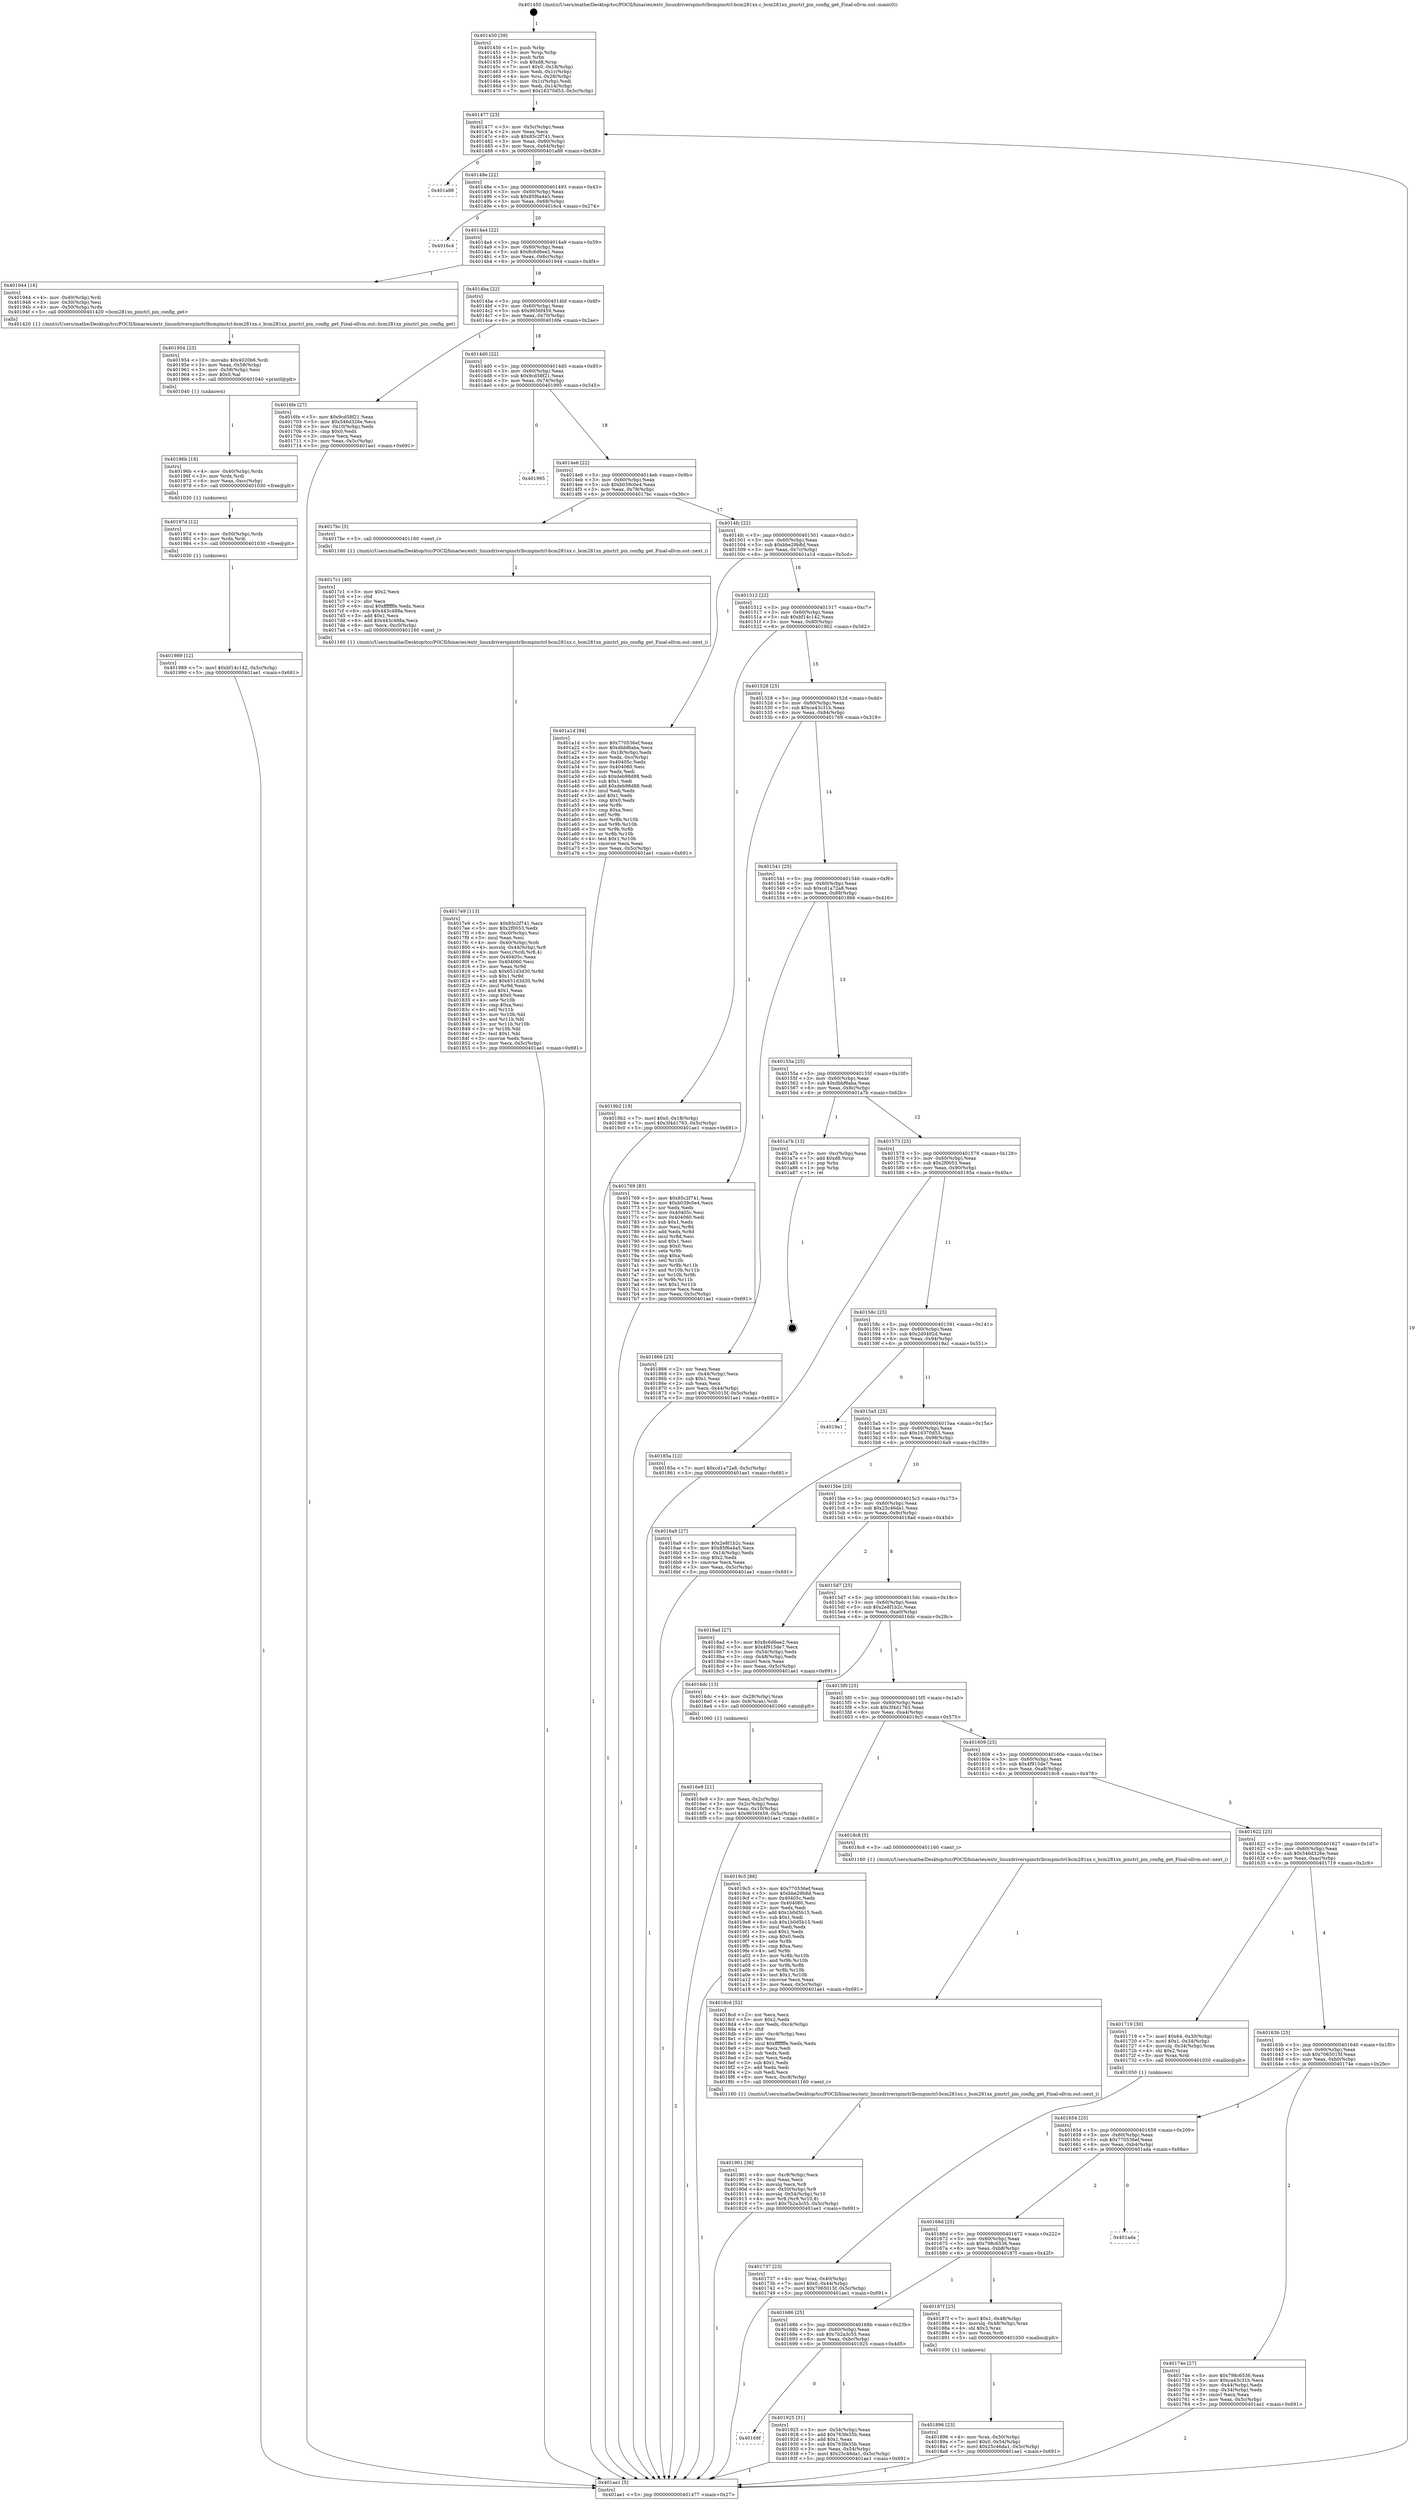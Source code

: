 digraph "0x401450" {
  label = "0x401450 (/mnt/c/Users/mathe/Desktop/tcc/POCII/binaries/extr_linuxdriverspinctrlbcmpinctrl-bcm281xx.c_bcm281xx_pinctrl_pin_config_get_Final-ollvm.out::main(0))"
  labelloc = "t"
  node[shape=record]

  Entry [label="",width=0.3,height=0.3,shape=circle,fillcolor=black,style=filled]
  "0x401477" [label="{
     0x401477 [23]\l
     | [instrs]\l
     &nbsp;&nbsp;0x401477 \<+3\>: mov -0x5c(%rbp),%eax\l
     &nbsp;&nbsp;0x40147a \<+2\>: mov %eax,%ecx\l
     &nbsp;&nbsp;0x40147c \<+6\>: sub $0x85c2f741,%ecx\l
     &nbsp;&nbsp;0x401482 \<+3\>: mov %eax,-0x60(%rbp)\l
     &nbsp;&nbsp;0x401485 \<+3\>: mov %ecx,-0x64(%rbp)\l
     &nbsp;&nbsp;0x401488 \<+6\>: je 0000000000401a88 \<main+0x638\>\l
  }"]
  "0x401a88" [label="{
     0x401a88\l
  }", style=dashed]
  "0x40148e" [label="{
     0x40148e [22]\l
     | [instrs]\l
     &nbsp;&nbsp;0x40148e \<+5\>: jmp 0000000000401493 \<main+0x43\>\l
     &nbsp;&nbsp;0x401493 \<+3\>: mov -0x60(%rbp),%eax\l
     &nbsp;&nbsp;0x401496 \<+5\>: sub $0x85f6a4a5,%eax\l
     &nbsp;&nbsp;0x40149b \<+3\>: mov %eax,-0x68(%rbp)\l
     &nbsp;&nbsp;0x40149e \<+6\>: je 00000000004016c4 \<main+0x274\>\l
  }"]
  Exit [label="",width=0.3,height=0.3,shape=circle,fillcolor=black,style=filled,peripheries=2]
  "0x4016c4" [label="{
     0x4016c4\l
  }", style=dashed]
  "0x4014a4" [label="{
     0x4014a4 [22]\l
     | [instrs]\l
     &nbsp;&nbsp;0x4014a4 \<+5\>: jmp 00000000004014a9 \<main+0x59\>\l
     &nbsp;&nbsp;0x4014a9 \<+3\>: mov -0x60(%rbp),%eax\l
     &nbsp;&nbsp;0x4014ac \<+5\>: sub $0x8c6d6ee2,%eax\l
     &nbsp;&nbsp;0x4014b1 \<+3\>: mov %eax,-0x6c(%rbp)\l
     &nbsp;&nbsp;0x4014b4 \<+6\>: je 0000000000401944 \<main+0x4f4\>\l
  }"]
  "0x401989" [label="{
     0x401989 [12]\l
     | [instrs]\l
     &nbsp;&nbsp;0x401989 \<+7\>: movl $0xbf14c142,-0x5c(%rbp)\l
     &nbsp;&nbsp;0x401990 \<+5\>: jmp 0000000000401ae1 \<main+0x691\>\l
  }"]
  "0x401944" [label="{
     0x401944 [16]\l
     | [instrs]\l
     &nbsp;&nbsp;0x401944 \<+4\>: mov -0x40(%rbp),%rdi\l
     &nbsp;&nbsp;0x401948 \<+3\>: mov -0x30(%rbp),%esi\l
     &nbsp;&nbsp;0x40194b \<+4\>: mov -0x50(%rbp),%rdx\l
     &nbsp;&nbsp;0x40194f \<+5\>: call 0000000000401420 \<bcm281xx_pinctrl_pin_config_get\>\l
     | [calls]\l
     &nbsp;&nbsp;0x401420 \{1\} (/mnt/c/Users/mathe/Desktop/tcc/POCII/binaries/extr_linuxdriverspinctrlbcmpinctrl-bcm281xx.c_bcm281xx_pinctrl_pin_config_get_Final-ollvm.out::bcm281xx_pinctrl_pin_config_get)\l
  }"]
  "0x4014ba" [label="{
     0x4014ba [22]\l
     | [instrs]\l
     &nbsp;&nbsp;0x4014ba \<+5\>: jmp 00000000004014bf \<main+0x6f\>\l
     &nbsp;&nbsp;0x4014bf \<+3\>: mov -0x60(%rbp),%eax\l
     &nbsp;&nbsp;0x4014c2 \<+5\>: sub $0x9656f459,%eax\l
     &nbsp;&nbsp;0x4014c7 \<+3\>: mov %eax,-0x70(%rbp)\l
     &nbsp;&nbsp;0x4014ca \<+6\>: je 00000000004016fe \<main+0x2ae\>\l
  }"]
  "0x40197d" [label="{
     0x40197d [12]\l
     | [instrs]\l
     &nbsp;&nbsp;0x40197d \<+4\>: mov -0x50(%rbp),%rdx\l
     &nbsp;&nbsp;0x401981 \<+3\>: mov %rdx,%rdi\l
     &nbsp;&nbsp;0x401984 \<+5\>: call 0000000000401030 \<free@plt\>\l
     | [calls]\l
     &nbsp;&nbsp;0x401030 \{1\} (unknown)\l
  }"]
  "0x4016fe" [label="{
     0x4016fe [27]\l
     | [instrs]\l
     &nbsp;&nbsp;0x4016fe \<+5\>: mov $0x9cd58f21,%eax\l
     &nbsp;&nbsp;0x401703 \<+5\>: mov $0x546d326e,%ecx\l
     &nbsp;&nbsp;0x401708 \<+3\>: mov -0x10(%rbp),%edx\l
     &nbsp;&nbsp;0x40170b \<+3\>: cmp $0x0,%edx\l
     &nbsp;&nbsp;0x40170e \<+3\>: cmove %ecx,%eax\l
     &nbsp;&nbsp;0x401711 \<+3\>: mov %eax,-0x5c(%rbp)\l
     &nbsp;&nbsp;0x401714 \<+5\>: jmp 0000000000401ae1 \<main+0x691\>\l
  }"]
  "0x4014d0" [label="{
     0x4014d0 [22]\l
     | [instrs]\l
     &nbsp;&nbsp;0x4014d0 \<+5\>: jmp 00000000004014d5 \<main+0x85\>\l
     &nbsp;&nbsp;0x4014d5 \<+3\>: mov -0x60(%rbp),%eax\l
     &nbsp;&nbsp;0x4014d8 \<+5\>: sub $0x9cd58f21,%eax\l
     &nbsp;&nbsp;0x4014dd \<+3\>: mov %eax,-0x74(%rbp)\l
     &nbsp;&nbsp;0x4014e0 \<+6\>: je 0000000000401995 \<main+0x545\>\l
  }"]
  "0x40196b" [label="{
     0x40196b [18]\l
     | [instrs]\l
     &nbsp;&nbsp;0x40196b \<+4\>: mov -0x40(%rbp),%rdx\l
     &nbsp;&nbsp;0x40196f \<+3\>: mov %rdx,%rdi\l
     &nbsp;&nbsp;0x401972 \<+6\>: mov %eax,-0xcc(%rbp)\l
     &nbsp;&nbsp;0x401978 \<+5\>: call 0000000000401030 \<free@plt\>\l
     | [calls]\l
     &nbsp;&nbsp;0x401030 \{1\} (unknown)\l
  }"]
  "0x401995" [label="{
     0x401995\l
  }", style=dashed]
  "0x4014e6" [label="{
     0x4014e6 [22]\l
     | [instrs]\l
     &nbsp;&nbsp;0x4014e6 \<+5\>: jmp 00000000004014eb \<main+0x9b\>\l
     &nbsp;&nbsp;0x4014eb \<+3\>: mov -0x60(%rbp),%eax\l
     &nbsp;&nbsp;0x4014ee \<+5\>: sub $0xb039c0e4,%eax\l
     &nbsp;&nbsp;0x4014f3 \<+3\>: mov %eax,-0x78(%rbp)\l
     &nbsp;&nbsp;0x4014f6 \<+6\>: je 00000000004017bc \<main+0x36c\>\l
  }"]
  "0x401954" [label="{
     0x401954 [23]\l
     | [instrs]\l
     &nbsp;&nbsp;0x401954 \<+10\>: movabs $0x4020b6,%rdi\l
     &nbsp;&nbsp;0x40195e \<+3\>: mov %eax,-0x58(%rbp)\l
     &nbsp;&nbsp;0x401961 \<+3\>: mov -0x58(%rbp),%esi\l
     &nbsp;&nbsp;0x401964 \<+2\>: mov $0x0,%al\l
     &nbsp;&nbsp;0x401966 \<+5\>: call 0000000000401040 \<printf@plt\>\l
     | [calls]\l
     &nbsp;&nbsp;0x401040 \{1\} (unknown)\l
  }"]
  "0x4017bc" [label="{
     0x4017bc [5]\l
     | [instrs]\l
     &nbsp;&nbsp;0x4017bc \<+5\>: call 0000000000401160 \<next_i\>\l
     | [calls]\l
     &nbsp;&nbsp;0x401160 \{1\} (/mnt/c/Users/mathe/Desktop/tcc/POCII/binaries/extr_linuxdriverspinctrlbcmpinctrl-bcm281xx.c_bcm281xx_pinctrl_pin_config_get_Final-ollvm.out::next_i)\l
  }"]
  "0x4014fc" [label="{
     0x4014fc [22]\l
     | [instrs]\l
     &nbsp;&nbsp;0x4014fc \<+5\>: jmp 0000000000401501 \<main+0xb1\>\l
     &nbsp;&nbsp;0x401501 \<+3\>: mov -0x60(%rbp),%eax\l
     &nbsp;&nbsp;0x401504 \<+5\>: sub $0xbbe29b8d,%eax\l
     &nbsp;&nbsp;0x401509 \<+3\>: mov %eax,-0x7c(%rbp)\l
     &nbsp;&nbsp;0x40150c \<+6\>: je 0000000000401a1d \<main+0x5cd\>\l
  }"]
  "0x40169f" [label="{
     0x40169f\l
  }", style=dashed]
  "0x401a1d" [label="{
     0x401a1d [94]\l
     | [instrs]\l
     &nbsp;&nbsp;0x401a1d \<+5\>: mov $0x770536ef,%eax\l
     &nbsp;&nbsp;0x401a22 \<+5\>: mov $0xdbbf6aba,%ecx\l
     &nbsp;&nbsp;0x401a27 \<+3\>: mov -0x18(%rbp),%edx\l
     &nbsp;&nbsp;0x401a2a \<+3\>: mov %edx,-0xc(%rbp)\l
     &nbsp;&nbsp;0x401a2d \<+7\>: mov 0x40405c,%edx\l
     &nbsp;&nbsp;0x401a34 \<+7\>: mov 0x404060,%esi\l
     &nbsp;&nbsp;0x401a3b \<+2\>: mov %edx,%edi\l
     &nbsp;&nbsp;0x401a3d \<+6\>: sub $0xdeb98d88,%edi\l
     &nbsp;&nbsp;0x401a43 \<+3\>: sub $0x1,%edi\l
     &nbsp;&nbsp;0x401a46 \<+6\>: add $0xdeb98d88,%edi\l
     &nbsp;&nbsp;0x401a4c \<+3\>: imul %edi,%edx\l
     &nbsp;&nbsp;0x401a4f \<+3\>: and $0x1,%edx\l
     &nbsp;&nbsp;0x401a52 \<+3\>: cmp $0x0,%edx\l
     &nbsp;&nbsp;0x401a55 \<+4\>: sete %r8b\l
     &nbsp;&nbsp;0x401a59 \<+3\>: cmp $0xa,%esi\l
     &nbsp;&nbsp;0x401a5c \<+4\>: setl %r9b\l
     &nbsp;&nbsp;0x401a60 \<+3\>: mov %r8b,%r10b\l
     &nbsp;&nbsp;0x401a63 \<+3\>: and %r9b,%r10b\l
     &nbsp;&nbsp;0x401a66 \<+3\>: xor %r9b,%r8b\l
     &nbsp;&nbsp;0x401a69 \<+3\>: or %r8b,%r10b\l
     &nbsp;&nbsp;0x401a6c \<+4\>: test $0x1,%r10b\l
     &nbsp;&nbsp;0x401a70 \<+3\>: cmovne %ecx,%eax\l
     &nbsp;&nbsp;0x401a73 \<+3\>: mov %eax,-0x5c(%rbp)\l
     &nbsp;&nbsp;0x401a76 \<+5\>: jmp 0000000000401ae1 \<main+0x691\>\l
  }"]
  "0x401512" [label="{
     0x401512 [22]\l
     | [instrs]\l
     &nbsp;&nbsp;0x401512 \<+5\>: jmp 0000000000401517 \<main+0xc7\>\l
     &nbsp;&nbsp;0x401517 \<+3\>: mov -0x60(%rbp),%eax\l
     &nbsp;&nbsp;0x40151a \<+5\>: sub $0xbf14c142,%eax\l
     &nbsp;&nbsp;0x40151f \<+3\>: mov %eax,-0x80(%rbp)\l
     &nbsp;&nbsp;0x401522 \<+6\>: je 00000000004019b2 \<main+0x562\>\l
  }"]
  "0x401925" [label="{
     0x401925 [31]\l
     | [instrs]\l
     &nbsp;&nbsp;0x401925 \<+3\>: mov -0x54(%rbp),%eax\l
     &nbsp;&nbsp;0x401928 \<+5\>: add $0x763fe35b,%eax\l
     &nbsp;&nbsp;0x40192d \<+3\>: add $0x1,%eax\l
     &nbsp;&nbsp;0x401930 \<+5\>: sub $0x763fe35b,%eax\l
     &nbsp;&nbsp;0x401935 \<+3\>: mov %eax,-0x54(%rbp)\l
     &nbsp;&nbsp;0x401938 \<+7\>: movl $0x25c46da1,-0x5c(%rbp)\l
     &nbsp;&nbsp;0x40193f \<+5\>: jmp 0000000000401ae1 \<main+0x691\>\l
  }"]
  "0x4019b2" [label="{
     0x4019b2 [19]\l
     | [instrs]\l
     &nbsp;&nbsp;0x4019b2 \<+7\>: movl $0x0,-0x18(%rbp)\l
     &nbsp;&nbsp;0x4019b9 \<+7\>: movl $0x3f4d1763,-0x5c(%rbp)\l
     &nbsp;&nbsp;0x4019c0 \<+5\>: jmp 0000000000401ae1 \<main+0x691\>\l
  }"]
  "0x401528" [label="{
     0x401528 [25]\l
     | [instrs]\l
     &nbsp;&nbsp;0x401528 \<+5\>: jmp 000000000040152d \<main+0xdd\>\l
     &nbsp;&nbsp;0x40152d \<+3\>: mov -0x60(%rbp),%eax\l
     &nbsp;&nbsp;0x401530 \<+5\>: sub $0xca43c31b,%eax\l
     &nbsp;&nbsp;0x401535 \<+6\>: mov %eax,-0x84(%rbp)\l
     &nbsp;&nbsp;0x40153b \<+6\>: je 0000000000401769 \<main+0x319\>\l
  }"]
  "0x401901" [label="{
     0x401901 [36]\l
     | [instrs]\l
     &nbsp;&nbsp;0x401901 \<+6\>: mov -0xc8(%rbp),%ecx\l
     &nbsp;&nbsp;0x401907 \<+3\>: imul %eax,%ecx\l
     &nbsp;&nbsp;0x40190a \<+3\>: movslq %ecx,%r8\l
     &nbsp;&nbsp;0x40190d \<+4\>: mov -0x50(%rbp),%r9\l
     &nbsp;&nbsp;0x401911 \<+4\>: movslq -0x54(%rbp),%r10\l
     &nbsp;&nbsp;0x401915 \<+4\>: mov %r8,(%r9,%r10,8)\l
     &nbsp;&nbsp;0x401919 \<+7\>: movl $0x7b2a3c55,-0x5c(%rbp)\l
     &nbsp;&nbsp;0x401920 \<+5\>: jmp 0000000000401ae1 \<main+0x691\>\l
  }"]
  "0x401769" [label="{
     0x401769 [83]\l
     | [instrs]\l
     &nbsp;&nbsp;0x401769 \<+5\>: mov $0x85c2f741,%eax\l
     &nbsp;&nbsp;0x40176e \<+5\>: mov $0xb039c0e4,%ecx\l
     &nbsp;&nbsp;0x401773 \<+2\>: xor %edx,%edx\l
     &nbsp;&nbsp;0x401775 \<+7\>: mov 0x40405c,%esi\l
     &nbsp;&nbsp;0x40177c \<+7\>: mov 0x404060,%edi\l
     &nbsp;&nbsp;0x401783 \<+3\>: sub $0x1,%edx\l
     &nbsp;&nbsp;0x401786 \<+3\>: mov %esi,%r8d\l
     &nbsp;&nbsp;0x401789 \<+3\>: add %edx,%r8d\l
     &nbsp;&nbsp;0x40178c \<+4\>: imul %r8d,%esi\l
     &nbsp;&nbsp;0x401790 \<+3\>: and $0x1,%esi\l
     &nbsp;&nbsp;0x401793 \<+3\>: cmp $0x0,%esi\l
     &nbsp;&nbsp;0x401796 \<+4\>: sete %r9b\l
     &nbsp;&nbsp;0x40179a \<+3\>: cmp $0xa,%edi\l
     &nbsp;&nbsp;0x40179d \<+4\>: setl %r10b\l
     &nbsp;&nbsp;0x4017a1 \<+3\>: mov %r9b,%r11b\l
     &nbsp;&nbsp;0x4017a4 \<+3\>: and %r10b,%r11b\l
     &nbsp;&nbsp;0x4017a7 \<+3\>: xor %r10b,%r9b\l
     &nbsp;&nbsp;0x4017aa \<+3\>: or %r9b,%r11b\l
     &nbsp;&nbsp;0x4017ad \<+4\>: test $0x1,%r11b\l
     &nbsp;&nbsp;0x4017b1 \<+3\>: cmovne %ecx,%eax\l
     &nbsp;&nbsp;0x4017b4 \<+3\>: mov %eax,-0x5c(%rbp)\l
     &nbsp;&nbsp;0x4017b7 \<+5\>: jmp 0000000000401ae1 \<main+0x691\>\l
  }"]
  "0x401541" [label="{
     0x401541 [25]\l
     | [instrs]\l
     &nbsp;&nbsp;0x401541 \<+5\>: jmp 0000000000401546 \<main+0xf6\>\l
     &nbsp;&nbsp;0x401546 \<+3\>: mov -0x60(%rbp),%eax\l
     &nbsp;&nbsp;0x401549 \<+5\>: sub $0xcd1a72a8,%eax\l
     &nbsp;&nbsp;0x40154e \<+6\>: mov %eax,-0x88(%rbp)\l
     &nbsp;&nbsp;0x401554 \<+6\>: je 0000000000401866 \<main+0x416\>\l
  }"]
  "0x4018cd" [label="{
     0x4018cd [52]\l
     | [instrs]\l
     &nbsp;&nbsp;0x4018cd \<+2\>: xor %ecx,%ecx\l
     &nbsp;&nbsp;0x4018cf \<+5\>: mov $0x2,%edx\l
     &nbsp;&nbsp;0x4018d4 \<+6\>: mov %edx,-0xc4(%rbp)\l
     &nbsp;&nbsp;0x4018da \<+1\>: cltd\l
     &nbsp;&nbsp;0x4018db \<+6\>: mov -0xc4(%rbp),%esi\l
     &nbsp;&nbsp;0x4018e1 \<+2\>: idiv %esi\l
     &nbsp;&nbsp;0x4018e3 \<+6\>: imul $0xfffffffe,%edx,%edx\l
     &nbsp;&nbsp;0x4018e9 \<+2\>: mov %ecx,%edi\l
     &nbsp;&nbsp;0x4018eb \<+2\>: sub %edx,%edi\l
     &nbsp;&nbsp;0x4018ed \<+2\>: mov %ecx,%edx\l
     &nbsp;&nbsp;0x4018ef \<+3\>: sub $0x1,%edx\l
     &nbsp;&nbsp;0x4018f2 \<+2\>: add %edx,%edi\l
     &nbsp;&nbsp;0x4018f4 \<+2\>: sub %edi,%ecx\l
     &nbsp;&nbsp;0x4018f6 \<+6\>: mov %ecx,-0xc8(%rbp)\l
     &nbsp;&nbsp;0x4018fc \<+5\>: call 0000000000401160 \<next_i\>\l
     | [calls]\l
     &nbsp;&nbsp;0x401160 \{1\} (/mnt/c/Users/mathe/Desktop/tcc/POCII/binaries/extr_linuxdriverspinctrlbcmpinctrl-bcm281xx.c_bcm281xx_pinctrl_pin_config_get_Final-ollvm.out::next_i)\l
  }"]
  "0x401866" [label="{
     0x401866 [25]\l
     | [instrs]\l
     &nbsp;&nbsp;0x401866 \<+2\>: xor %eax,%eax\l
     &nbsp;&nbsp;0x401868 \<+3\>: mov -0x44(%rbp),%ecx\l
     &nbsp;&nbsp;0x40186b \<+3\>: sub $0x1,%eax\l
     &nbsp;&nbsp;0x40186e \<+2\>: sub %eax,%ecx\l
     &nbsp;&nbsp;0x401870 \<+3\>: mov %ecx,-0x44(%rbp)\l
     &nbsp;&nbsp;0x401873 \<+7\>: movl $0x7065015f,-0x5c(%rbp)\l
     &nbsp;&nbsp;0x40187a \<+5\>: jmp 0000000000401ae1 \<main+0x691\>\l
  }"]
  "0x40155a" [label="{
     0x40155a [25]\l
     | [instrs]\l
     &nbsp;&nbsp;0x40155a \<+5\>: jmp 000000000040155f \<main+0x10f\>\l
     &nbsp;&nbsp;0x40155f \<+3\>: mov -0x60(%rbp),%eax\l
     &nbsp;&nbsp;0x401562 \<+5\>: sub $0xdbbf6aba,%eax\l
     &nbsp;&nbsp;0x401567 \<+6\>: mov %eax,-0x8c(%rbp)\l
     &nbsp;&nbsp;0x40156d \<+6\>: je 0000000000401a7b \<main+0x62b\>\l
  }"]
  "0x401896" [label="{
     0x401896 [23]\l
     | [instrs]\l
     &nbsp;&nbsp;0x401896 \<+4\>: mov %rax,-0x50(%rbp)\l
     &nbsp;&nbsp;0x40189a \<+7\>: movl $0x0,-0x54(%rbp)\l
     &nbsp;&nbsp;0x4018a1 \<+7\>: movl $0x25c46da1,-0x5c(%rbp)\l
     &nbsp;&nbsp;0x4018a8 \<+5\>: jmp 0000000000401ae1 \<main+0x691\>\l
  }"]
  "0x401a7b" [label="{
     0x401a7b [13]\l
     | [instrs]\l
     &nbsp;&nbsp;0x401a7b \<+3\>: mov -0xc(%rbp),%eax\l
     &nbsp;&nbsp;0x401a7e \<+7\>: add $0xd8,%rsp\l
     &nbsp;&nbsp;0x401a85 \<+1\>: pop %rbx\l
     &nbsp;&nbsp;0x401a86 \<+1\>: pop %rbp\l
     &nbsp;&nbsp;0x401a87 \<+1\>: ret\l
  }"]
  "0x401573" [label="{
     0x401573 [25]\l
     | [instrs]\l
     &nbsp;&nbsp;0x401573 \<+5\>: jmp 0000000000401578 \<main+0x128\>\l
     &nbsp;&nbsp;0x401578 \<+3\>: mov -0x60(%rbp),%eax\l
     &nbsp;&nbsp;0x40157b \<+5\>: sub $0x2f0053,%eax\l
     &nbsp;&nbsp;0x401580 \<+6\>: mov %eax,-0x90(%rbp)\l
     &nbsp;&nbsp;0x401586 \<+6\>: je 000000000040185a \<main+0x40a\>\l
  }"]
  "0x401686" [label="{
     0x401686 [25]\l
     | [instrs]\l
     &nbsp;&nbsp;0x401686 \<+5\>: jmp 000000000040168b \<main+0x23b\>\l
     &nbsp;&nbsp;0x40168b \<+3\>: mov -0x60(%rbp),%eax\l
     &nbsp;&nbsp;0x40168e \<+5\>: sub $0x7b2a3c55,%eax\l
     &nbsp;&nbsp;0x401693 \<+6\>: mov %eax,-0xbc(%rbp)\l
     &nbsp;&nbsp;0x401699 \<+6\>: je 0000000000401925 \<main+0x4d5\>\l
  }"]
  "0x40185a" [label="{
     0x40185a [12]\l
     | [instrs]\l
     &nbsp;&nbsp;0x40185a \<+7\>: movl $0xcd1a72a8,-0x5c(%rbp)\l
     &nbsp;&nbsp;0x401861 \<+5\>: jmp 0000000000401ae1 \<main+0x691\>\l
  }"]
  "0x40158c" [label="{
     0x40158c [25]\l
     | [instrs]\l
     &nbsp;&nbsp;0x40158c \<+5\>: jmp 0000000000401591 \<main+0x141\>\l
     &nbsp;&nbsp;0x401591 \<+3\>: mov -0x60(%rbp),%eax\l
     &nbsp;&nbsp;0x401594 \<+5\>: sub $0x2d0492d,%eax\l
     &nbsp;&nbsp;0x401599 \<+6\>: mov %eax,-0x94(%rbp)\l
     &nbsp;&nbsp;0x40159f \<+6\>: je 00000000004019a1 \<main+0x551\>\l
  }"]
  "0x40187f" [label="{
     0x40187f [23]\l
     | [instrs]\l
     &nbsp;&nbsp;0x40187f \<+7\>: movl $0x1,-0x48(%rbp)\l
     &nbsp;&nbsp;0x401886 \<+4\>: movslq -0x48(%rbp),%rax\l
     &nbsp;&nbsp;0x40188a \<+4\>: shl $0x3,%rax\l
     &nbsp;&nbsp;0x40188e \<+3\>: mov %rax,%rdi\l
     &nbsp;&nbsp;0x401891 \<+5\>: call 0000000000401050 \<malloc@plt\>\l
     | [calls]\l
     &nbsp;&nbsp;0x401050 \{1\} (unknown)\l
  }"]
  "0x4019a1" [label="{
     0x4019a1\l
  }", style=dashed]
  "0x4015a5" [label="{
     0x4015a5 [25]\l
     | [instrs]\l
     &nbsp;&nbsp;0x4015a5 \<+5\>: jmp 00000000004015aa \<main+0x15a\>\l
     &nbsp;&nbsp;0x4015aa \<+3\>: mov -0x60(%rbp),%eax\l
     &nbsp;&nbsp;0x4015ad \<+5\>: sub $0x16370d53,%eax\l
     &nbsp;&nbsp;0x4015b2 \<+6\>: mov %eax,-0x98(%rbp)\l
     &nbsp;&nbsp;0x4015b8 \<+6\>: je 00000000004016a9 \<main+0x259\>\l
  }"]
  "0x40166d" [label="{
     0x40166d [25]\l
     | [instrs]\l
     &nbsp;&nbsp;0x40166d \<+5\>: jmp 0000000000401672 \<main+0x222\>\l
     &nbsp;&nbsp;0x401672 \<+3\>: mov -0x60(%rbp),%eax\l
     &nbsp;&nbsp;0x401675 \<+5\>: sub $0x798c6536,%eax\l
     &nbsp;&nbsp;0x40167a \<+6\>: mov %eax,-0xb8(%rbp)\l
     &nbsp;&nbsp;0x401680 \<+6\>: je 000000000040187f \<main+0x42f\>\l
  }"]
  "0x4016a9" [label="{
     0x4016a9 [27]\l
     | [instrs]\l
     &nbsp;&nbsp;0x4016a9 \<+5\>: mov $0x2e8f1b2c,%eax\l
     &nbsp;&nbsp;0x4016ae \<+5\>: mov $0x85f6a4a5,%ecx\l
     &nbsp;&nbsp;0x4016b3 \<+3\>: mov -0x14(%rbp),%edx\l
     &nbsp;&nbsp;0x4016b6 \<+3\>: cmp $0x2,%edx\l
     &nbsp;&nbsp;0x4016b9 \<+3\>: cmovne %ecx,%eax\l
     &nbsp;&nbsp;0x4016bc \<+3\>: mov %eax,-0x5c(%rbp)\l
     &nbsp;&nbsp;0x4016bf \<+5\>: jmp 0000000000401ae1 \<main+0x691\>\l
  }"]
  "0x4015be" [label="{
     0x4015be [25]\l
     | [instrs]\l
     &nbsp;&nbsp;0x4015be \<+5\>: jmp 00000000004015c3 \<main+0x173\>\l
     &nbsp;&nbsp;0x4015c3 \<+3\>: mov -0x60(%rbp),%eax\l
     &nbsp;&nbsp;0x4015c6 \<+5\>: sub $0x25c46da1,%eax\l
     &nbsp;&nbsp;0x4015cb \<+6\>: mov %eax,-0x9c(%rbp)\l
     &nbsp;&nbsp;0x4015d1 \<+6\>: je 00000000004018ad \<main+0x45d\>\l
  }"]
  "0x401ae1" [label="{
     0x401ae1 [5]\l
     | [instrs]\l
     &nbsp;&nbsp;0x401ae1 \<+5\>: jmp 0000000000401477 \<main+0x27\>\l
  }"]
  "0x401450" [label="{
     0x401450 [39]\l
     | [instrs]\l
     &nbsp;&nbsp;0x401450 \<+1\>: push %rbp\l
     &nbsp;&nbsp;0x401451 \<+3\>: mov %rsp,%rbp\l
     &nbsp;&nbsp;0x401454 \<+1\>: push %rbx\l
     &nbsp;&nbsp;0x401455 \<+7\>: sub $0xd8,%rsp\l
     &nbsp;&nbsp;0x40145c \<+7\>: movl $0x0,-0x18(%rbp)\l
     &nbsp;&nbsp;0x401463 \<+3\>: mov %edi,-0x1c(%rbp)\l
     &nbsp;&nbsp;0x401466 \<+4\>: mov %rsi,-0x28(%rbp)\l
     &nbsp;&nbsp;0x40146a \<+3\>: mov -0x1c(%rbp),%edi\l
     &nbsp;&nbsp;0x40146d \<+3\>: mov %edi,-0x14(%rbp)\l
     &nbsp;&nbsp;0x401470 \<+7\>: movl $0x16370d53,-0x5c(%rbp)\l
  }"]
  "0x401ada" [label="{
     0x401ada\l
  }", style=dashed]
  "0x4018ad" [label="{
     0x4018ad [27]\l
     | [instrs]\l
     &nbsp;&nbsp;0x4018ad \<+5\>: mov $0x8c6d6ee2,%eax\l
     &nbsp;&nbsp;0x4018b2 \<+5\>: mov $0x4f915de7,%ecx\l
     &nbsp;&nbsp;0x4018b7 \<+3\>: mov -0x54(%rbp),%edx\l
     &nbsp;&nbsp;0x4018ba \<+3\>: cmp -0x48(%rbp),%edx\l
     &nbsp;&nbsp;0x4018bd \<+3\>: cmovl %ecx,%eax\l
     &nbsp;&nbsp;0x4018c0 \<+3\>: mov %eax,-0x5c(%rbp)\l
     &nbsp;&nbsp;0x4018c3 \<+5\>: jmp 0000000000401ae1 \<main+0x691\>\l
  }"]
  "0x4015d7" [label="{
     0x4015d7 [25]\l
     | [instrs]\l
     &nbsp;&nbsp;0x4015d7 \<+5\>: jmp 00000000004015dc \<main+0x18c\>\l
     &nbsp;&nbsp;0x4015dc \<+3\>: mov -0x60(%rbp),%eax\l
     &nbsp;&nbsp;0x4015df \<+5\>: sub $0x2e8f1b2c,%eax\l
     &nbsp;&nbsp;0x4015e4 \<+6\>: mov %eax,-0xa0(%rbp)\l
     &nbsp;&nbsp;0x4015ea \<+6\>: je 00000000004016dc \<main+0x28c\>\l
  }"]
  "0x4017e9" [label="{
     0x4017e9 [113]\l
     | [instrs]\l
     &nbsp;&nbsp;0x4017e9 \<+5\>: mov $0x85c2f741,%ecx\l
     &nbsp;&nbsp;0x4017ee \<+5\>: mov $0x2f0053,%edx\l
     &nbsp;&nbsp;0x4017f3 \<+6\>: mov -0xc0(%rbp),%esi\l
     &nbsp;&nbsp;0x4017f9 \<+3\>: imul %eax,%esi\l
     &nbsp;&nbsp;0x4017fc \<+4\>: mov -0x40(%rbp),%rdi\l
     &nbsp;&nbsp;0x401800 \<+4\>: movslq -0x44(%rbp),%r8\l
     &nbsp;&nbsp;0x401804 \<+4\>: mov %esi,(%rdi,%r8,4)\l
     &nbsp;&nbsp;0x401808 \<+7\>: mov 0x40405c,%eax\l
     &nbsp;&nbsp;0x40180f \<+7\>: mov 0x404060,%esi\l
     &nbsp;&nbsp;0x401816 \<+3\>: mov %eax,%r9d\l
     &nbsp;&nbsp;0x401819 \<+7\>: sub $0x651d3d30,%r9d\l
     &nbsp;&nbsp;0x401820 \<+4\>: sub $0x1,%r9d\l
     &nbsp;&nbsp;0x401824 \<+7\>: add $0x651d3d30,%r9d\l
     &nbsp;&nbsp;0x40182b \<+4\>: imul %r9d,%eax\l
     &nbsp;&nbsp;0x40182f \<+3\>: and $0x1,%eax\l
     &nbsp;&nbsp;0x401832 \<+3\>: cmp $0x0,%eax\l
     &nbsp;&nbsp;0x401835 \<+4\>: sete %r10b\l
     &nbsp;&nbsp;0x401839 \<+3\>: cmp $0xa,%esi\l
     &nbsp;&nbsp;0x40183c \<+4\>: setl %r11b\l
     &nbsp;&nbsp;0x401840 \<+3\>: mov %r10b,%bl\l
     &nbsp;&nbsp;0x401843 \<+3\>: and %r11b,%bl\l
     &nbsp;&nbsp;0x401846 \<+3\>: xor %r11b,%r10b\l
     &nbsp;&nbsp;0x401849 \<+3\>: or %r10b,%bl\l
     &nbsp;&nbsp;0x40184c \<+3\>: test $0x1,%bl\l
     &nbsp;&nbsp;0x40184f \<+3\>: cmovne %edx,%ecx\l
     &nbsp;&nbsp;0x401852 \<+3\>: mov %ecx,-0x5c(%rbp)\l
     &nbsp;&nbsp;0x401855 \<+5\>: jmp 0000000000401ae1 \<main+0x691\>\l
  }"]
  "0x4016dc" [label="{
     0x4016dc [13]\l
     | [instrs]\l
     &nbsp;&nbsp;0x4016dc \<+4\>: mov -0x28(%rbp),%rax\l
     &nbsp;&nbsp;0x4016e0 \<+4\>: mov 0x8(%rax),%rdi\l
     &nbsp;&nbsp;0x4016e4 \<+5\>: call 0000000000401060 \<atoi@plt\>\l
     | [calls]\l
     &nbsp;&nbsp;0x401060 \{1\} (unknown)\l
  }"]
  "0x4015f0" [label="{
     0x4015f0 [25]\l
     | [instrs]\l
     &nbsp;&nbsp;0x4015f0 \<+5\>: jmp 00000000004015f5 \<main+0x1a5\>\l
     &nbsp;&nbsp;0x4015f5 \<+3\>: mov -0x60(%rbp),%eax\l
     &nbsp;&nbsp;0x4015f8 \<+5\>: sub $0x3f4d1763,%eax\l
     &nbsp;&nbsp;0x4015fd \<+6\>: mov %eax,-0xa4(%rbp)\l
     &nbsp;&nbsp;0x401603 \<+6\>: je 00000000004019c5 \<main+0x575\>\l
  }"]
  "0x4016e9" [label="{
     0x4016e9 [21]\l
     | [instrs]\l
     &nbsp;&nbsp;0x4016e9 \<+3\>: mov %eax,-0x2c(%rbp)\l
     &nbsp;&nbsp;0x4016ec \<+3\>: mov -0x2c(%rbp),%eax\l
     &nbsp;&nbsp;0x4016ef \<+3\>: mov %eax,-0x10(%rbp)\l
     &nbsp;&nbsp;0x4016f2 \<+7\>: movl $0x9656f459,-0x5c(%rbp)\l
     &nbsp;&nbsp;0x4016f9 \<+5\>: jmp 0000000000401ae1 \<main+0x691\>\l
  }"]
  "0x4017c1" [label="{
     0x4017c1 [40]\l
     | [instrs]\l
     &nbsp;&nbsp;0x4017c1 \<+5\>: mov $0x2,%ecx\l
     &nbsp;&nbsp;0x4017c6 \<+1\>: cltd\l
     &nbsp;&nbsp;0x4017c7 \<+2\>: idiv %ecx\l
     &nbsp;&nbsp;0x4017c9 \<+6\>: imul $0xfffffffe,%edx,%ecx\l
     &nbsp;&nbsp;0x4017cf \<+6\>: sub $0x443c488a,%ecx\l
     &nbsp;&nbsp;0x4017d5 \<+3\>: add $0x1,%ecx\l
     &nbsp;&nbsp;0x4017d8 \<+6\>: add $0x443c488a,%ecx\l
     &nbsp;&nbsp;0x4017de \<+6\>: mov %ecx,-0xc0(%rbp)\l
     &nbsp;&nbsp;0x4017e4 \<+5\>: call 0000000000401160 \<next_i\>\l
     | [calls]\l
     &nbsp;&nbsp;0x401160 \{1\} (/mnt/c/Users/mathe/Desktop/tcc/POCII/binaries/extr_linuxdriverspinctrlbcmpinctrl-bcm281xx.c_bcm281xx_pinctrl_pin_config_get_Final-ollvm.out::next_i)\l
  }"]
  "0x4019c5" [label="{
     0x4019c5 [88]\l
     | [instrs]\l
     &nbsp;&nbsp;0x4019c5 \<+5\>: mov $0x770536ef,%eax\l
     &nbsp;&nbsp;0x4019ca \<+5\>: mov $0xbbe29b8d,%ecx\l
     &nbsp;&nbsp;0x4019cf \<+7\>: mov 0x40405c,%edx\l
     &nbsp;&nbsp;0x4019d6 \<+7\>: mov 0x404060,%esi\l
     &nbsp;&nbsp;0x4019dd \<+2\>: mov %edx,%edi\l
     &nbsp;&nbsp;0x4019df \<+6\>: add $0x1b0d5b15,%edi\l
     &nbsp;&nbsp;0x4019e5 \<+3\>: sub $0x1,%edi\l
     &nbsp;&nbsp;0x4019e8 \<+6\>: sub $0x1b0d5b15,%edi\l
     &nbsp;&nbsp;0x4019ee \<+3\>: imul %edi,%edx\l
     &nbsp;&nbsp;0x4019f1 \<+3\>: and $0x1,%edx\l
     &nbsp;&nbsp;0x4019f4 \<+3\>: cmp $0x0,%edx\l
     &nbsp;&nbsp;0x4019f7 \<+4\>: sete %r8b\l
     &nbsp;&nbsp;0x4019fb \<+3\>: cmp $0xa,%esi\l
     &nbsp;&nbsp;0x4019fe \<+4\>: setl %r9b\l
     &nbsp;&nbsp;0x401a02 \<+3\>: mov %r8b,%r10b\l
     &nbsp;&nbsp;0x401a05 \<+3\>: and %r9b,%r10b\l
     &nbsp;&nbsp;0x401a08 \<+3\>: xor %r9b,%r8b\l
     &nbsp;&nbsp;0x401a0b \<+3\>: or %r8b,%r10b\l
     &nbsp;&nbsp;0x401a0e \<+4\>: test $0x1,%r10b\l
     &nbsp;&nbsp;0x401a12 \<+3\>: cmovne %ecx,%eax\l
     &nbsp;&nbsp;0x401a15 \<+3\>: mov %eax,-0x5c(%rbp)\l
     &nbsp;&nbsp;0x401a18 \<+5\>: jmp 0000000000401ae1 \<main+0x691\>\l
  }"]
  "0x401609" [label="{
     0x401609 [25]\l
     | [instrs]\l
     &nbsp;&nbsp;0x401609 \<+5\>: jmp 000000000040160e \<main+0x1be\>\l
     &nbsp;&nbsp;0x40160e \<+3\>: mov -0x60(%rbp),%eax\l
     &nbsp;&nbsp;0x401611 \<+5\>: sub $0x4f915de7,%eax\l
     &nbsp;&nbsp;0x401616 \<+6\>: mov %eax,-0xa8(%rbp)\l
     &nbsp;&nbsp;0x40161c \<+6\>: je 00000000004018c8 \<main+0x478\>\l
  }"]
  "0x401654" [label="{
     0x401654 [25]\l
     | [instrs]\l
     &nbsp;&nbsp;0x401654 \<+5\>: jmp 0000000000401659 \<main+0x209\>\l
     &nbsp;&nbsp;0x401659 \<+3\>: mov -0x60(%rbp),%eax\l
     &nbsp;&nbsp;0x40165c \<+5\>: sub $0x770536ef,%eax\l
     &nbsp;&nbsp;0x401661 \<+6\>: mov %eax,-0xb4(%rbp)\l
     &nbsp;&nbsp;0x401667 \<+6\>: je 0000000000401ada \<main+0x68a\>\l
  }"]
  "0x4018c8" [label="{
     0x4018c8 [5]\l
     | [instrs]\l
     &nbsp;&nbsp;0x4018c8 \<+5\>: call 0000000000401160 \<next_i\>\l
     | [calls]\l
     &nbsp;&nbsp;0x401160 \{1\} (/mnt/c/Users/mathe/Desktop/tcc/POCII/binaries/extr_linuxdriverspinctrlbcmpinctrl-bcm281xx.c_bcm281xx_pinctrl_pin_config_get_Final-ollvm.out::next_i)\l
  }"]
  "0x401622" [label="{
     0x401622 [25]\l
     | [instrs]\l
     &nbsp;&nbsp;0x401622 \<+5\>: jmp 0000000000401627 \<main+0x1d7\>\l
     &nbsp;&nbsp;0x401627 \<+3\>: mov -0x60(%rbp),%eax\l
     &nbsp;&nbsp;0x40162a \<+5\>: sub $0x546d326e,%eax\l
     &nbsp;&nbsp;0x40162f \<+6\>: mov %eax,-0xac(%rbp)\l
     &nbsp;&nbsp;0x401635 \<+6\>: je 0000000000401719 \<main+0x2c9\>\l
  }"]
  "0x40174e" [label="{
     0x40174e [27]\l
     | [instrs]\l
     &nbsp;&nbsp;0x40174e \<+5\>: mov $0x798c6536,%eax\l
     &nbsp;&nbsp;0x401753 \<+5\>: mov $0xca43c31b,%ecx\l
     &nbsp;&nbsp;0x401758 \<+3\>: mov -0x44(%rbp),%edx\l
     &nbsp;&nbsp;0x40175b \<+3\>: cmp -0x34(%rbp),%edx\l
     &nbsp;&nbsp;0x40175e \<+3\>: cmovl %ecx,%eax\l
     &nbsp;&nbsp;0x401761 \<+3\>: mov %eax,-0x5c(%rbp)\l
     &nbsp;&nbsp;0x401764 \<+5\>: jmp 0000000000401ae1 \<main+0x691\>\l
  }"]
  "0x401719" [label="{
     0x401719 [30]\l
     | [instrs]\l
     &nbsp;&nbsp;0x401719 \<+7\>: movl $0x64,-0x30(%rbp)\l
     &nbsp;&nbsp;0x401720 \<+7\>: movl $0x1,-0x34(%rbp)\l
     &nbsp;&nbsp;0x401727 \<+4\>: movslq -0x34(%rbp),%rax\l
     &nbsp;&nbsp;0x40172b \<+4\>: shl $0x2,%rax\l
     &nbsp;&nbsp;0x40172f \<+3\>: mov %rax,%rdi\l
     &nbsp;&nbsp;0x401732 \<+5\>: call 0000000000401050 \<malloc@plt\>\l
     | [calls]\l
     &nbsp;&nbsp;0x401050 \{1\} (unknown)\l
  }"]
  "0x40163b" [label="{
     0x40163b [25]\l
     | [instrs]\l
     &nbsp;&nbsp;0x40163b \<+5\>: jmp 0000000000401640 \<main+0x1f0\>\l
     &nbsp;&nbsp;0x401640 \<+3\>: mov -0x60(%rbp),%eax\l
     &nbsp;&nbsp;0x401643 \<+5\>: sub $0x7065015f,%eax\l
     &nbsp;&nbsp;0x401648 \<+6\>: mov %eax,-0xb0(%rbp)\l
     &nbsp;&nbsp;0x40164e \<+6\>: je 000000000040174e \<main+0x2fe\>\l
  }"]
  "0x401737" [label="{
     0x401737 [23]\l
     | [instrs]\l
     &nbsp;&nbsp;0x401737 \<+4\>: mov %rax,-0x40(%rbp)\l
     &nbsp;&nbsp;0x40173b \<+7\>: movl $0x0,-0x44(%rbp)\l
     &nbsp;&nbsp;0x401742 \<+7\>: movl $0x7065015f,-0x5c(%rbp)\l
     &nbsp;&nbsp;0x401749 \<+5\>: jmp 0000000000401ae1 \<main+0x691\>\l
  }"]
  Entry -> "0x401450" [label=" 1"]
  "0x401477" -> "0x401a88" [label=" 0"]
  "0x401477" -> "0x40148e" [label=" 20"]
  "0x401a7b" -> Exit [label=" 1"]
  "0x40148e" -> "0x4016c4" [label=" 0"]
  "0x40148e" -> "0x4014a4" [label=" 20"]
  "0x401a1d" -> "0x401ae1" [label=" 1"]
  "0x4014a4" -> "0x401944" [label=" 1"]
  "0x4014a4" -> "0x4014ba" [label=" 19"]
  "0x4019c5" -> "0x401ae1" [label=" 1"]
  "0x4014ba" -> "0x4016fe" [label=" 1"]
  "0x4014ba" -> "0x4014d0" [label=" 18"]
  "0x4019b2" -> "0x401ae1" [label=" 1"]
  "0x4014d0" -> "0x401995" [label=" 0"]
  "0x4014d0" -> "0x4014e6" [label=" 18"]
  "0x401989" -> "0x401ae1" [label=" 1"]
  "0x4014e6" -> "0x4017bc" [label=" 1"]
  "0x4014e6" -> "0x4014fc" [label=" 17"]
  "0x40197d" -> "0x401989" [label=" 1"]
  "0x4014fc" -> "0x401a1d" [label=" 1"]
  "0x4014fc" -> "0x401512" [label=" 16"]
  "0x40196b" -> "0x40197d" [label=" 1"]
  "0x401512" -> "0x4019b2" [label=" 1"]
  "0x401512" -> "0x401528" [label=" 15"]
  "0x401954" -> "0x40196b" [label=" 1"]
  "0x401528" -> "0x401769" [label=" 1"]
  "0x401528" -> "0x401541" [label=" 14"]
  "0x401925" -> "0x401ae1" [label=" 1"]
  "0x401541" -> "0x401866" [label=" 1"]
  "0x401541" -> "0x40155a" [label=" 13"]
  "0x401686" -> "0x40169f" [label=" 0"]
  "0x40155a" -> "0x401a7b" [label=" 1"]
  "0x40155a" -> "0x401573" [label=" 12"]
  "0x401686" -> "0x401925" [label=" 1"]
  "0x401573" -> "0x40185a" [label=" 1"]
  "0x401573" -> "0x40158c" [label=" 11"]
  "0x401944" -> "0x401954" [label=" 1"]
  "0x40158c" -> "0x4019a1" [label=" 0"]
  "0x40158c" -> "0x4015a5" [label=" 11"]
  "0x401901" -> "0x401ae1" [label=" 1"]
  "0x4015a5" -> "0x4016a9" [label=" 1"]
  "0x4015a5" -> "0x4015be" [label=" 10"]
  "0x4016a9" -> "0x401ae1" [label=" 1"]
  "0x401450" -> "0x401477" [label=" 1"]
  "0x401ae1" -> "0x401477" [label=" 19"]
  "0x4018c8" -> "0x4018cd" [label=" 1"]
  "0x4015be" -> "0x4018ad" [label=" 2"]
  "0x4015be" -> "0x4015d7" [label=" 8"]
  "0x4018ad" -> "0x401ae1" [label=" 2"]
  "0x4015d7" -> "0x4016dc" [label=" 1"]
  "0x4015d7" -> "0x4015f0" [label=" 7"]
  "0x4016dc" -> "0x4016e9" [label=" 1"]
  "0x4016e9" -> "0x401ae1" [label=" 1"]
  "0x4016fe" -> "0x401ae1" [label=" 1"]
  "0x40187f" -> "0x401896" [label=" 1"]
  "0x4015f0" -> "0x4019c5" [label=" 1"]
  "0x4015f0" -> "0x401609" [label=" 6"]
  "0x40166d" -> "0x401686" [label=" 1"]
  "0x401609" -> "0x4018c8" [label=" 1"]
  "0x401609" -> "0x401622" [label=" 5"]
  "0x40166d" -> "0x40187f" [label=" 1"]
  "0x401622" -> "0x401719" [label=" 1"]
  "0x401622" -> "0x40163b" [label=" 4"]
  "0x401719" -> "0x401737" [label=" 1"]
  "0x401737" -> "0x401ae1" [label=" 1"]
  "0x4018cd" -> "0x401901" [label=" 1"]
  "0x40163b" -> "0x40174e" [label=" 2"]
  "0x40163b" -> "0x401654" [label=" 2"]
  "0x40174e" -> "0x401ae1" [label=" 2"]
  "0x401769" -> "0x401ae1" [label=" 1"]
  "0x4017bc" -> "0x4017c1" [label=" 1"]
  "0x4017c1" -> "0x4017e9" [label=" 1"]
  "0x4017e9" -> "0x401ae1" [label=" 1"]
  "0x40185a" -> "0x401ae1" [label=" 1"]
  "0x401866" -> "0x401ae1" [label=" 1"]
  "0x401896" -> "0x401ae1" [label=" 1"]
  "0x401654" -> "0x401ada" [label=" 0"]
  "0x401654" -> "0x40166d" [label=" 2"]
}
